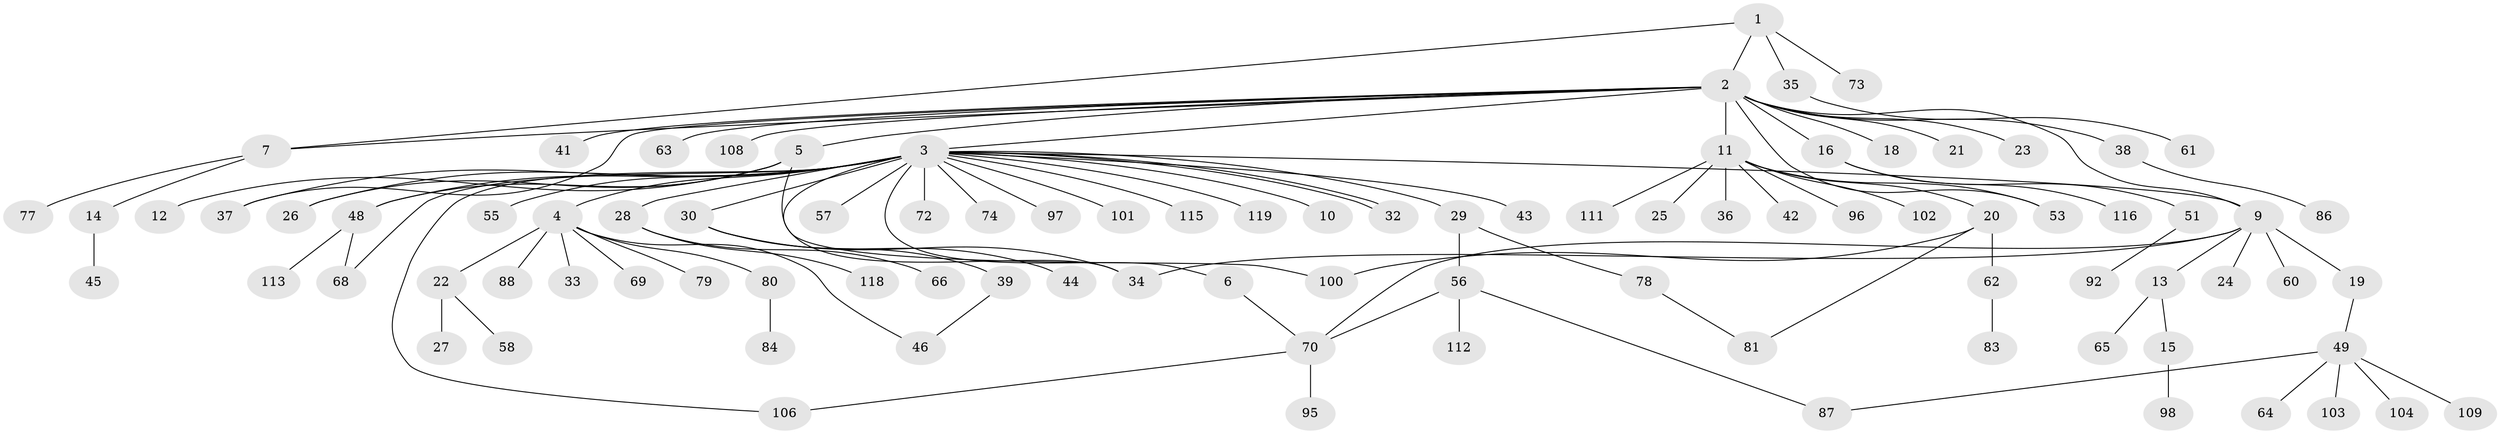 // Generated by graph-tools (version 1.1) at 2025/51/02/27/25 19:51:59]
// undirected, 93 vertices, 109 edges
graph export_dot {
graph [start="1"]
  node [color=gray90,style=filled];
  1 [super="+50"];
  2 [super="+120"];
  3 [super="+94"];
  4 [super="+71"];
  5 [super="+85"];
  6 [super="+89"];
  7 [super="+8"];
  9 [super="+76"];
  10;
  11 [super="+40"];
  12;
  13 [super="+17"];
  14;
  15 [super="+67"];
  16 [super="+75"];
  18;
  19;
  20 [super="+54"];
  21;
  22;
  23;
  24;
  25;
  26 [super="+91"];
  27;
  28 [super="+47"];
  29;
  30 [super="+31"];
  32 [super="+82"];
  33;
  34;
  35;
  36;
  37;
  38;
  39;
  41;
  42;
  43;
  44;
  45 [super="+52"];
  46;
  48 [super="+105"];
  49 [super="+99"];
  51;
  53 [super="+90"];
  55;
  56 [super="+59"];
  57;
  58;
  60;
  61;
  62;
  63;
  64;
  65;
  66;
  68 [super="+110"];
  69;
  70 [super="+93"];
  72;
  73;
  74;
  77;
  78;
  79;
  80 [super="+114"];
  81 [super="+117"];
  83;
  84;
  86;
  87;
  88;
  92;
  95;
  96;
  97;
  98;
  100;
  101;
  102;
  103;
  104 [super="+107"];
  106;
  108;
  109;
  111;
  112;
  113;
  115;
  116;
  118;
  119;
  1 -- 2;
  1 -- 35;
  1 -- 73;
  1 -- 7;
  2 -- 3;
  2 -- 5;
  2 -- 7;
  2 -- 9;
  2 -- 11;
  2 -- 16;
  2 -- 18;
  2 -- 21;
  2 -- 23;
  2 -- 37;
  2 -- 38;
  2 -- 41;
  2 -- 63;
  2 -- 108;
  2 -- 53;
  3 -- 4;
  3 -- 6;
  3 -- 9;
  3 -- 10;
  3 -- 26;
  3 -- 28;
  3 -- 29;
  3 -- 30;
  3 -- 32;
  3 -- 32;
  3 -- 34;
  3 -- 37;
  3 -- 43;
  3 -- 48;
  3 -- 55;
  3 -- 57;
  3 -- 68;
  3 -- 72;
  3 -- 74;
  3 -- 97;
  3 -- 101;
  3 -- 106;
  3 -- 115;
  3 -- 119;
  4 -- 22;
  4 -- 33;
  4 -- 46;
  4 -- 69;
  4 -- 88;
  4 -- 80;
  4 -- 79;
  5 -- 12;
  5 -- 26;
  5 -- 48;
  5 -- 100;
  6 -- 70;
  7 -- 77;
  7 -- 14;
  9 -- 13;
  9 -- 19;
  9 -- 24;
  9 -- 34;
  9 -- 60;
  9 -- 70;
  11 -- 20;
  11 -- 25;
  11 -- 36;
  11 -- 42;
  11 -- 53;
  11 -- 96;
  11 -- 102;
  11 -- 111;
  13 -- 15;
  13 -- 65;
  14 -- 45;
  15 -- 98;
  16 -- 51;
  16 -- 116;
  19 -- 49;
  20 -- 62;
  20 -- 81;
  20 -- 100;
  22 -- 27;
  22 -- 58;
  28 -- 66;
  28 -- 118;
  29 -- 56;
  29 -- 78;
  30 -- 34;
  30 -- 39;
  30 -- 44;
  35 -- 61;
  38 -- 86;
  39 -- 46;
  48 -- 68;
  48 -- 113;
  49 -- 64;
  49 -- 87;
  49 -- 103;
  49 -- 104;
  49 -- 109;
  51 -- 92;
  56 -- 87;
  56 -- 112;
  56 -- 70;
  62 -- 83;
  70 -- 95;
  70 -- 106;
  78 -- 81;
  80 -- 84;
}

